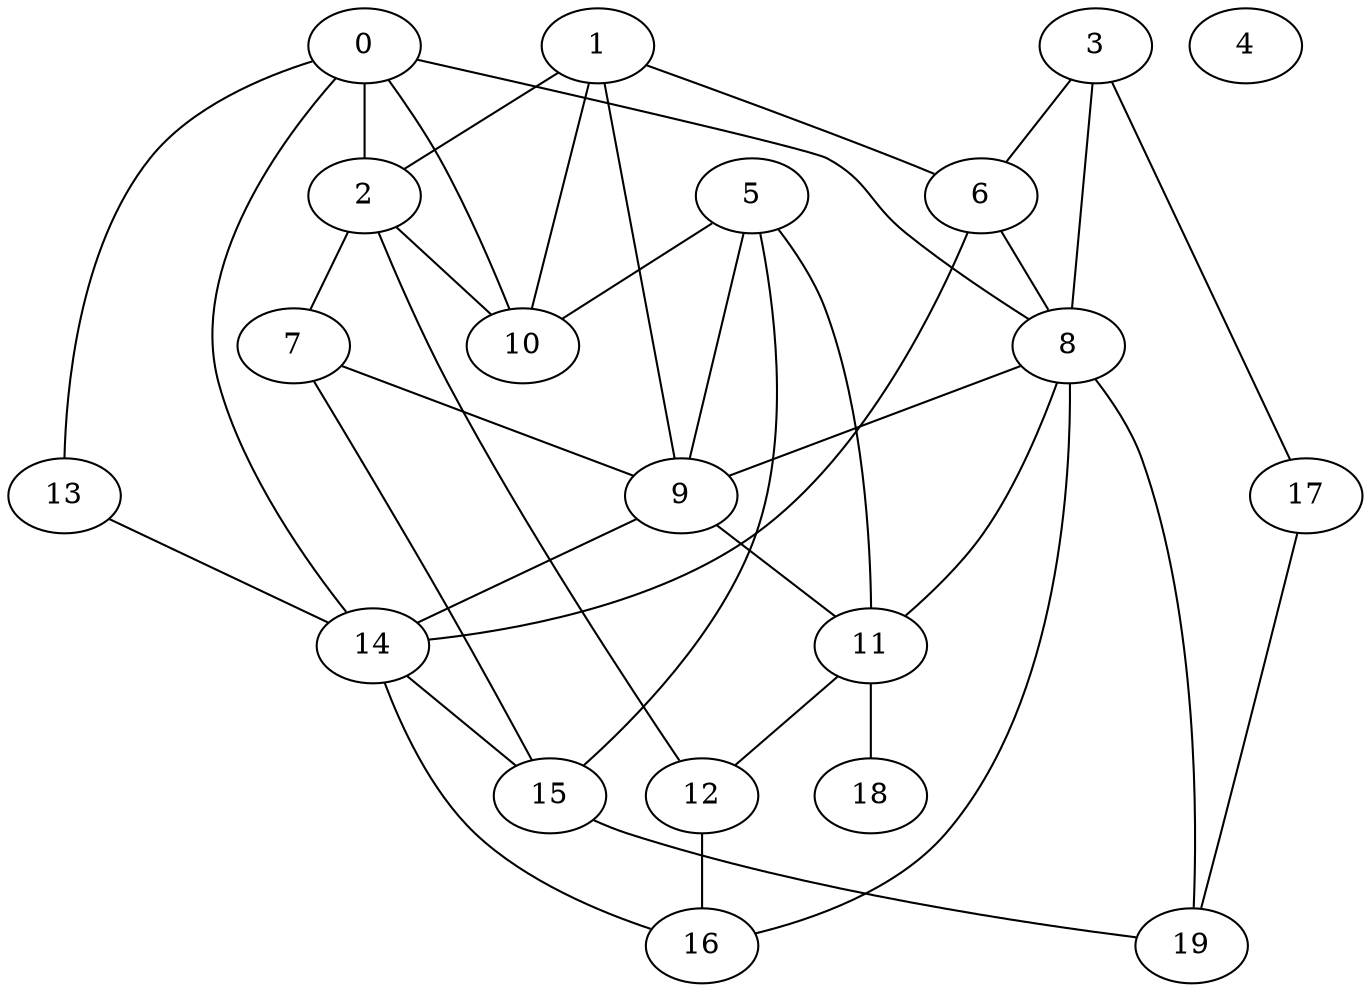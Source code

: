 strict graph "" {
	0 -- 2;
	0 -- 8;
	0 -- 10;
	0 -- 13;
	0 -- 14;
	2 -- 10;
	2 -- 7;
	2 -- 12;
	8 -- 9;
	8 -- 11;
	8 -- 16;
	8 -- 19;
	13 -- 14;
	14 -- 15;
	14 -- 16;
	1 -- 2;
	1 -- 10;
	1 -- 6;
	1 -- 9;
	6 -- 8;
	6 -- 14;
	9 -- 14;
	9 -- 11;
	7 -- 9;
	7 -- 15;
	12 -- 16;
	3 -- 8;
	3 -- 6;
	3 -- 17;
	17 -- 19;
	4;
	5 -- 10;
	5 -- 9;
	5 -- 11;
	5 -- 15;
	11 -- 12;
	11 -- 18;
	15 -- 19;
}
